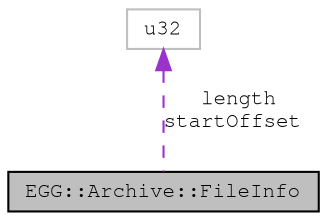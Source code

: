 digraph "EGG::Archive::FileInfo"
{
 // LATEX_PDF_SIZE
  edge [fontname="FreeMono",fontsize="10",labelfontname="FreeMono",labelfontsize="10"];
  node [fontname="FreeMono",fontsize="10",shape=record];
  Node1 [label="EGG::Archive::FileInfo",height=0.2,width=0.4,color="black", fillcolor="grey75", style="filled", fontcolor="black",tooltip=" "];
  Node2 -> Node1 [dir="back",color="darkorchid3",fontsize="10",style="dashed",label=" length\nstartOffset" ,fontname="FreeMono"];
  Node2 [label="u32",height=0.2,width=0.4,color="grey75", fillcolor="white", style="filled",tooltip=" "];
}
